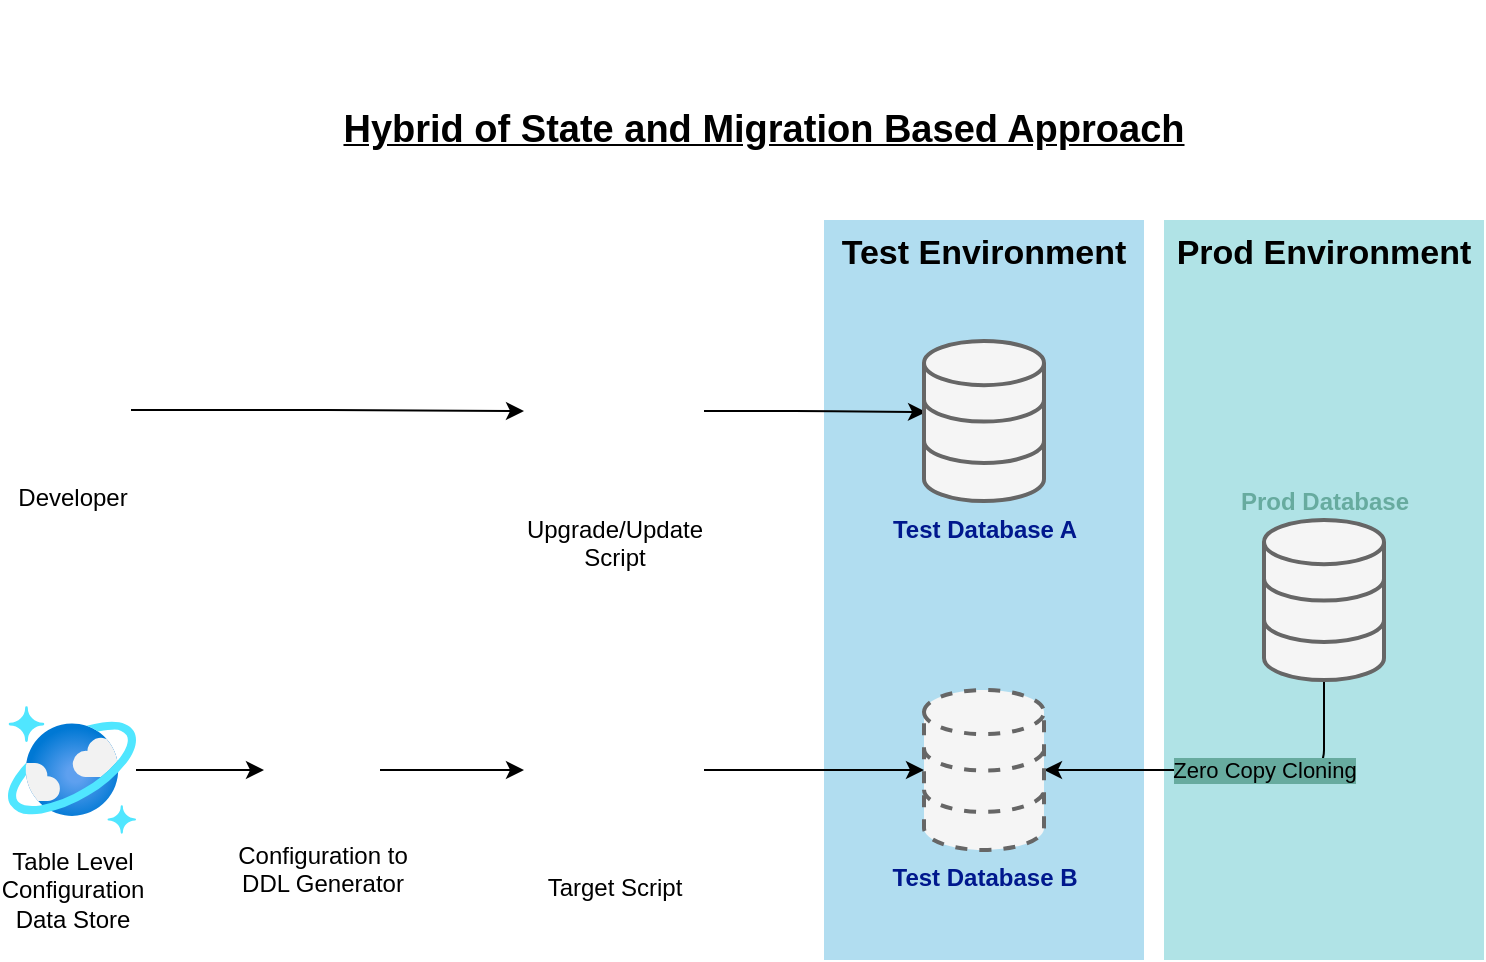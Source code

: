 <mxfile version="13.7.8" type="embed"><diagram id="WfzW5ZzGW8mo0k4IsjiU" name="Page-1"><mxGraphModel dx="1426" dy="1990" grid="1" gridSize="10" guides="1" tooltips="1" connect="1" arrows="1" fold="1" page="1" pageScale="1" pageWidth="827" pageHeight="1169" math="0" shadow="0"><root><mxCell id="0"/><mxCell id="1" parent="0"/><mxCell id="UIpR_VREJK_tUyHNyr7F-1" value="&lt;font style=&quot;font-size: 17px&quot;&gt;&lt;b&gt;Prod Environment&lt;/b&gt;&lt;/font&gt;" style="rounded=0;whiteSpace=wrap;html=1;fillColor=#b0e3e6;strokeColor=none;verticalAlign=top;" parent="1" vertex="1"><mxGeometry x="610" y="20" width="160" height="370" as="geometry"/></mxCell><mxCell id="uCUMXW8z5sfLP9XCJN7w-22" value="Test Environment" style="rounded=0;whiteSpace=wrap;html=1;fillColor=#b1ddf0;strokeColor=none;verticalAlign=top;fontSize=17;fontStyle=1" parent="1" vertex="1"><mxGeometry x="440" y="20" width="160" height="370" as="geometry"/></mxCell><mxCell id="UIpR_VREJK_tUyHNyr7F-9" style="edgeStyle=orthogonalEdgeStyle;rounded=1;orthogonalLoop=1;jettySize=auto;html=1;entryX=0.017;entryY=0.444;entryDx=0;entryDy=0;entryPerimeter=0;fontSize=17;" parent="1" source="uCUMXW8z5sfLP9XCJN7w-1" target="uCUMXW8z5sfLP9XCJN7w-16" edge="1"><mxGeometry relative="1" as="geometry"/></mxCell><mxCell id="uCUMXW8z5sfLP9XCJN7w-1" value="Upgrade/Update &lt;br&gt;Script" style="shape=image;html=1;verticalAlign=top;verticalLabelPosition=bottom;labelBackgroundColor=#ffffff;imageAspect=0;aspect=fixed;image=https://cdn1.iconfinder.com/data/icons/hawcons/32/699597-icon-89-document-file-sql-128.png" parent="1" vertex="1"><mxGeometry x="290" y="70.5" width="90" height="90" as="geometry"/></mxCell><mxCell id="UIpR_VREJK_tUyHNyr7F-8" style="edgeStyle=orthogonalEdgeStyle;rounded=1;orthogonalLoop=1;jettySize=auto;html=1;fontSize=17;" parent="1" source="uCUMXW8z5sfLP9XCJN7w-2" target="uCUMXW8z5sfLP9XCJN7w-17" edge="1"><mxGeometry relative="1" as="geometry"/></mxCell><mxCell id="uCUMXW8z5sfLP9XCJN7w-2" value="Target Script" style="shape=image;html=1;verticalAlign=top;verticalLabelPosition=bottom;labelBackgroundColor=#ffffff;imageAspect=0;aspect=fixed;image=https://cdn1.iconfinder.com/data/icons/hawcons/32/699597-icon-89-document-file-sql-128.png" parent="1" vertex="1"><mxGeometry x="290" y="250" width="90" height="90" as="geometry"/></mxCell><mxCell id="UIpR_VREJK_tUyHNyr7F-2" style="edgeStyle=orthogonalEdgeStyle;rounded=0;orthogonalLoop=1;jettySize=auto;html=1;" parent="1" source="uCUMXW8z5sfLP9XCJN7w-3" target="uCUMXW8z5sfLP9XCJN7w-1" edge="1"><mxGeometry relative="1" as="geometry"/></mxCell><mxCell id="uCUMXW8z5sfLP9XCJN7w-3" value="Developer" style="shape=image;html=1;verticalAlign=top;verticalLabelPosition=bottom;labelBackgroundColor=#ffffff;imageAspect=0;aspect=fixed;image=https://cdn3.iconfinder.com/data/icons/faticons/32/user-01-128.png" parent="1" vertex="1"><mxGeometry x="34.5" y="85.5" width="59" height="59" as="geometry"/></mxCell><mxCell id="UIpR_VREJK_tUyHNyr7F-4" style="edgeStyle=orthogonalEdgeStyle;rounded=0;orthogonalLoop=1;jettySize=auto;html=1;" parent="1" source="uCUMXW8z5sfLP9XCJN7w-4" target="uCUMXW8z5sfLP9XCJN7w-15" edge="1"><mxGeometry relative="1" as="geometry"/></mxCell><mxCell id="uCUMXW8z5sfLP9XCJN7w-4" value="Table Level &lt;br&gt;Configuration&lt;br&gt;Data Store" style="aspect=fixed;html=1;points=[];align=center;image;fontSize=12;image=img/lib/azure2/databases/Azure_Cosmos_DB.svg;" parent="1" vertex="1"><mxGeometry x="32" y="263" width="64" height="64" as="geometry"/></mxCell><mxCell id="UIpR_VREJK_tUyHNyr7F-6" value="Zero Copy Cloning" style="edgeStyle=orthogonalEdgeStyle;rounded=1;orthogonalLoop=1;jettySize=auto;html=1;labelBackgroundColor=#67AB9F;" parent="1" source="uCUMXW8z5sfLP9XCJN7w-7" target="uCUMXW8z5sfLP9XCJN7w-17" edge="1"><mxGeometry x="-0.513" y="-30" relative="1" as="geometry"><Array as="points"><mxPoint x="690" y="295"/></Array><mxPoint x="-30" y="30" as="offset"/></mxGeometry></mxCell><mxCell id="uCUMXW8z5sfLP9XCJN7w-7" value="Prod Database" style="html=1;verticalLabelPosition=top;align=center;labelBackgroundColor=none;verticalAlign=bottom;strokeWidth=2;strokeColor=#666666;shadow=0;dashed=0;shape=mxgraph.ios7.icons.data;fillColor=#f5f5f5;labelPosition=center;fontColor=#67AB9F;fontStyle=1" parent="1" vertex="1"><mxGeometry x="660" y="170" width="60" height="80" as="geometry"/></mxCell><mxCell id="UIpR_VREJK_tUyHNyr7F-5" style="edgeStyle=orthogonalEdgeStyle;rounded=0;orthogonalLoop=1;jettySize=auto;html=1;" parent="1" source="uCUMXW8z5sfLP9XCJN7w-15" target="uCUMXW8z5sfLP9XCJN7w-2" edge="1"><mxGeometry relative="1" as="geometry"/></mxCell><mxCell id="uCUMXW8z5sfLP9XCJN7w-15" value="Configuration to &lt;br&gt;DDL Generator" style="shape=image;html=1;verticalAlign=top;verticalLabelPosition=bottom;labelBackgroundColor=#ffffff;imageAspect=0;aspect=fixed;image=https://cdn4.iconfinder.com/data/icons/imod/128/Harware/iEngrenages.png" parent="1" vertex="1"><mxGeometry x="160" y="266" width="58" height="58" as="geometry"/></mxCell><mxCell id="uCUMXW8z5sfLP9XCJN7w-16" value="Test Database A" style="html=1;verticalLabelPosition=bottom;align=center;labelBackgroundColor=none;verticalAlign=top;strokeWidth=2;strokeColor=#666666;shadow=0;shape=mxgraph.ios7.icons.data;fillColor=#f5f5f5;fontColor=#00188D;fontStyle=1" parent="1" vertex="1"><mxGeometry x="490" y="80.5" width="60" height="80" as="geometry"/></mxCell><mxCell id="uCUMXW8z5sfLP9XCJN7w-17" value="Test Database B" style="html=1;verticalLabelPosition=bottom;align=center;labelBackgroundColor=none;verticalAlign=top;strokeWidth=2;strokeColor=#666666;shadow=0;dashed=1;shape=mxgraph.ios7.icons.data;fillColor=#f5f5f5;fontColor=#00188D;fontStyle=1" parent="1" vertex="1"><mxGeometry x="490" y="255" width="60" height="80" as="geometry"/></mxCell><mxCell id="rMtGivrXoTEwx3Y7KYHn-1" value="&lt;b&gt;&lt;font style=&quot;font-size: 19px&quot;&gt;&lt;u&gt;Hybrid of State and Migration Based Approach&lt;/u&gt;&lt;/font&gt;&lt;/b&gt;" style="text;html=1;strokeColor=none;fillColor=none;align=center;verticalAlign=middle;whiteSpace=wrap;rounded=0;" vertex="1" parent="1"><mxGeometry x="120" y="-90" width="580" height="130" as="geometry"/></mxCell></root></mxGraphModel></diagram></mxfile>